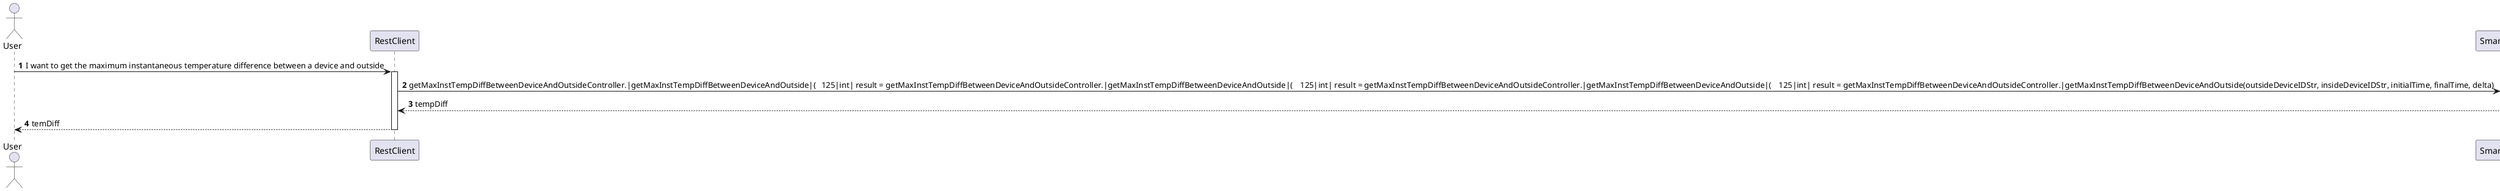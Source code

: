 @startuml
'https://plantuml.com/sequence-diagram

!pragma layout smetana

autonumber

actor "User" as User
participant "RestClient" as RC
participant "SmartHome" as SH


User -> RC : I want to get the maximum instantaneous temperature difference between a device and outside
activate RC

RC -> SH : getMaxInstTempDiffBetweenDeviceAndOutsideController.|getMaxInstTempDiffBetweenDeviceAndOutside|(	125|int| result = getMaxInstTempDiffBetweenDeviceAndOutsideController.|getMaxInstTempDiffBetweenDeviceAndOutside|(	125|int| result = getMaxInstTempDiffBetweenDeviceAndOutsideController.|getMaxInstTempDiffBetweenDeviceAndOutside|(	125|int| result = getMaxInstTempDiffBetweenDeviceAndOutsideController.|getMaxInstTempDiffBetweenDeviceAndOutside(outsideDeviceIDStr, insideDeviceIDStr, initialTime, finalTime, delta)
activate SH

SH --> RC : tempDiff
deactivate SH

RC --> User : temDiff
deactivate RC

@enduml
